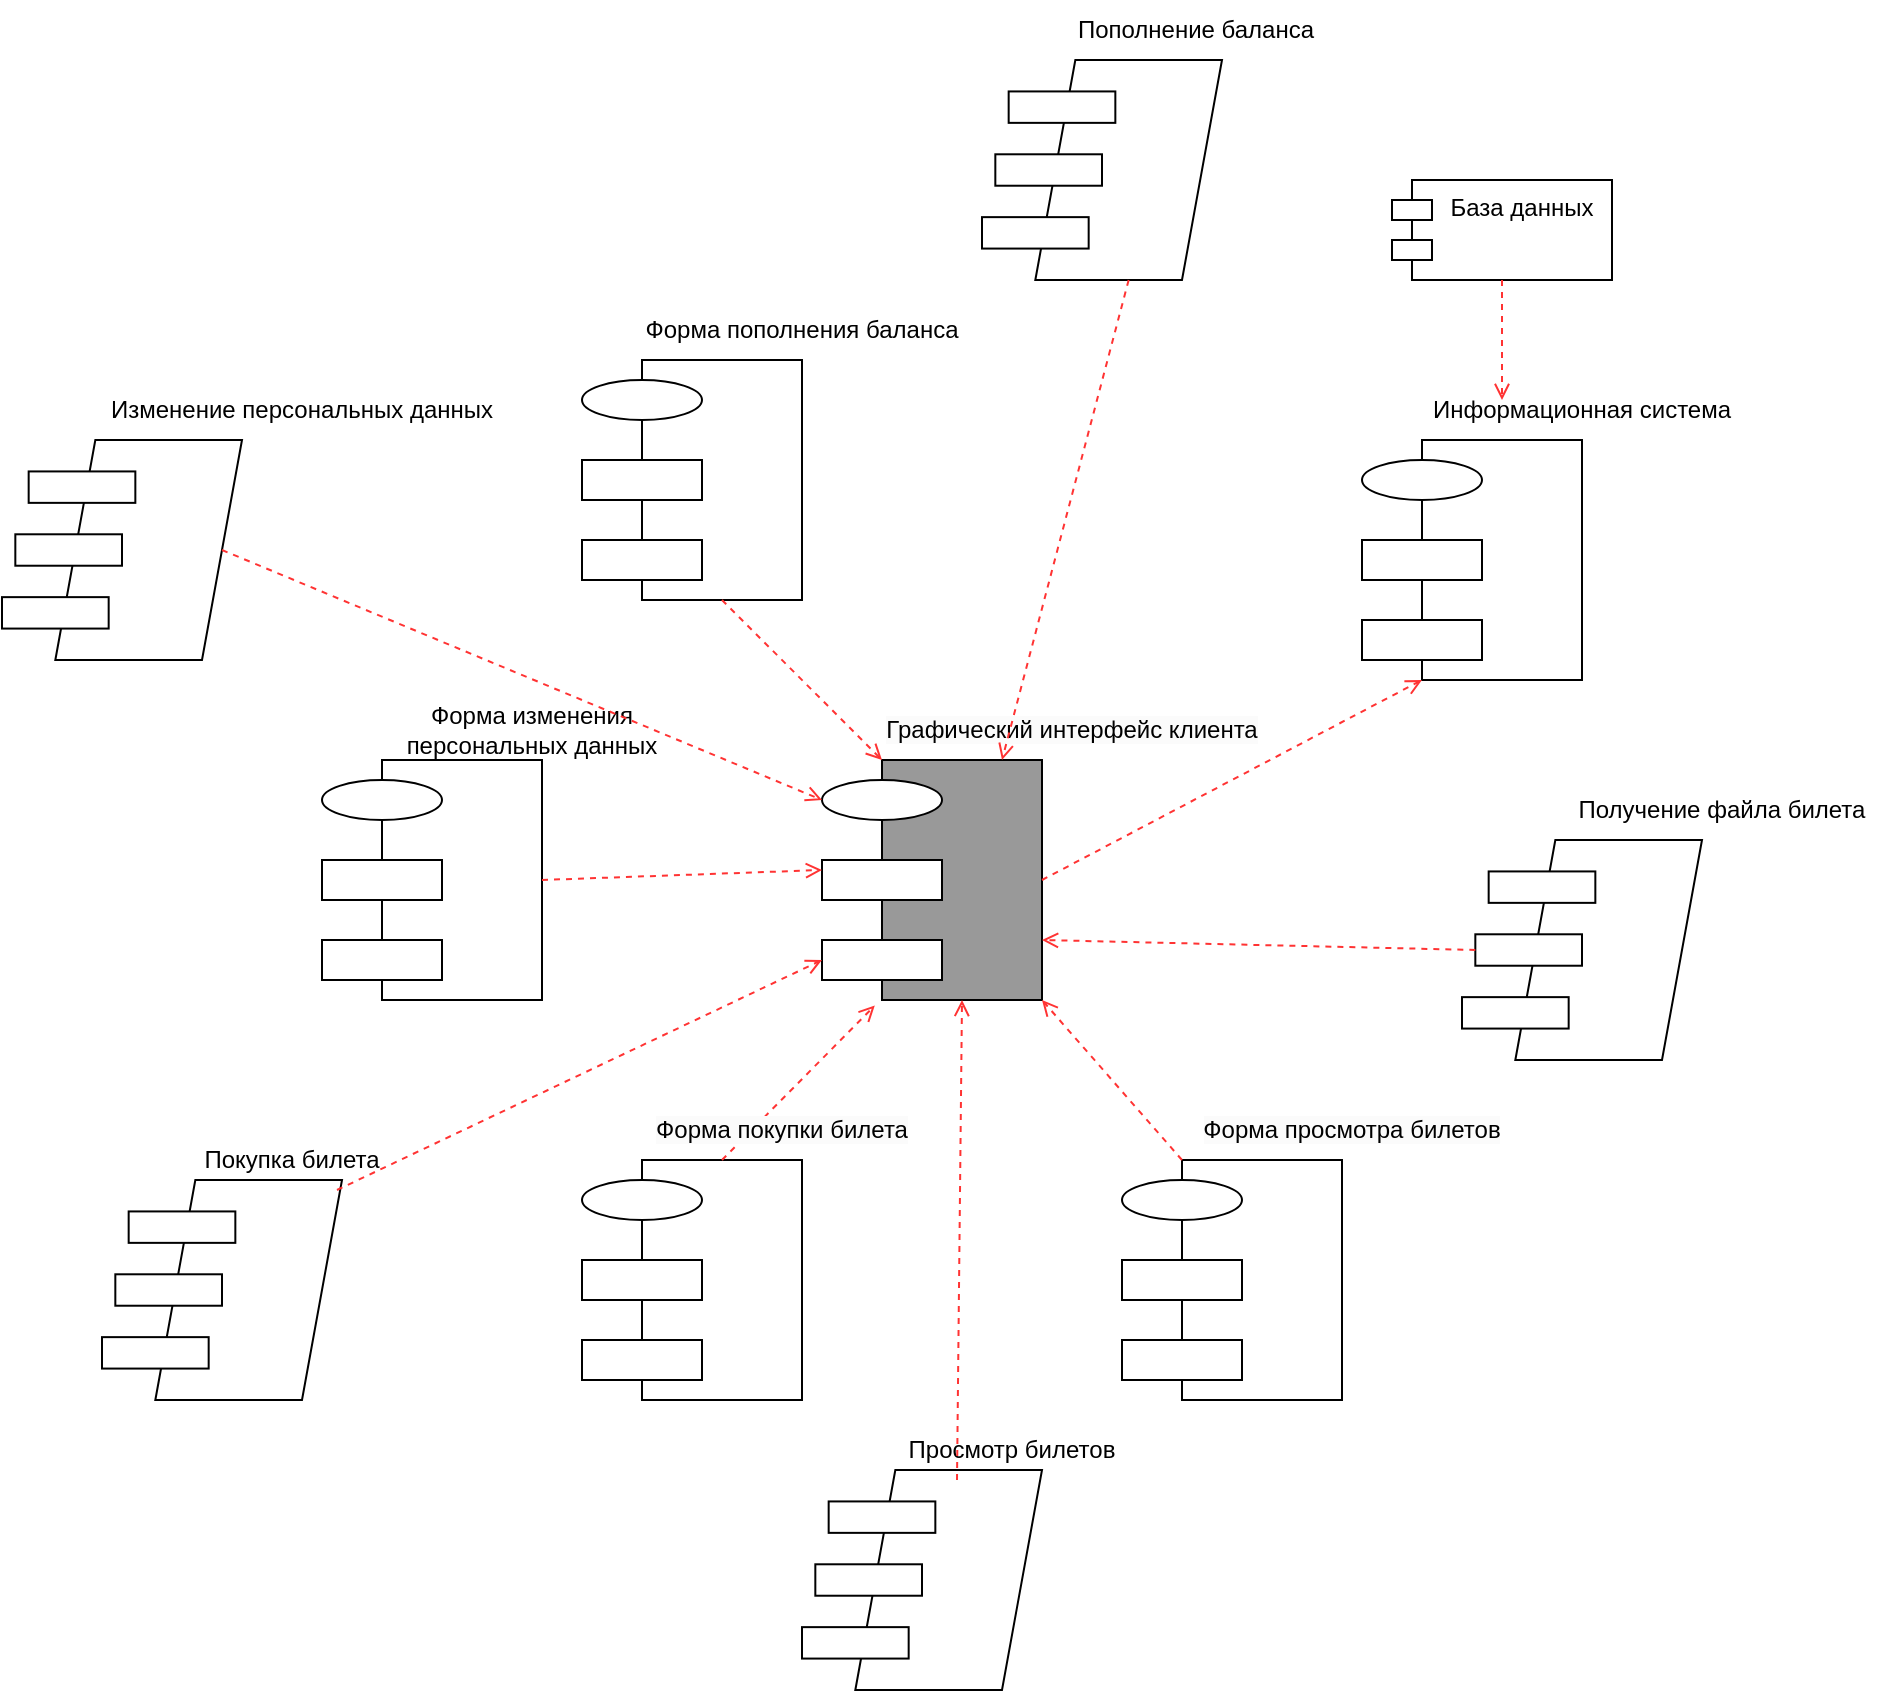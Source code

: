 <mxfile version="21.5.0" type="device">
  <diagram name="Страница 1" id="DnB3ECCsYAFyD7lBGwO7">
    <mxGraphModel dx="1873" dy="879" grid="1" gridSize="10" guides="1" tooltips="1" connect="1" arrows="1" fold="1" page="1" pageScale="1" pageWidth="827" pageHeight="1169" math="0" shadow="0">
      <root>
        <mxCell id="0" />
        <mxCell id="1" parent="0" />
        <mxCell id="ZuriIo2AjMGvqkW_SuE_-2" value="&lt;span style=&quot;color: rgb(0, 0, 0); font-family: Helvetica; font-size: 12px; font-style: normal; font-variant-ligatures: normal; font-variant-caps: normal; font-weight: 400; letter-spacing: normal; orphans: 2; text-indent: 0px; text-transform: none; widows: 2; word-spacing: 0px; -webkit-text-stroke-width: 0px; background-color: rgb(251, 251, 251); text-decoration-thickness: initial; text-decoration-style: initial; text-decoration-color: initial; float: none; display: inline !important;&quot;&gt;Графический интерфейс клиента&lt;/span&gt;" style="text;html=1;strokeColor=none;fillColor=none;align=center;verticalAlign=middle;whiteSpace=wrap;rounded=0;" parent="1" vertex="1">
          <mxGeometry x="200" y="370" width="190" height="30" as="geometry" />
        </mxCell>
        <mxCell id="ZuriIo2AjMGvqkW_SuE_-7" value="" style="group" parent="1" vertex="1" connectable="0">
          <mxGeometry x="170" y="400" width="110" height="120" as="geometry" />
        </mxCell>
        <mxCell id="ZuriIo2AjMGvqkW_SuE_-3" value="" style="rounded=0;whiteSpace=wrap;html=1;fillColor=#999999;" parent="ZuriIo2AjMGvqkW_SuE_-7" vertex="1">
          <mxGeometry x="30" width="80" height="120" as="geometry" />
        </mxCell>
        <mxCell id="ZuriIo2AjMGvqkW_SuE_-4" value="" style="ellipse;whiteSpace=wrap;html=1;" parent="ZuriIo2AjMGvqkW_SuE_-7" vertex="1">
          <mxGeometry y="10" width="60" height="20" as="geometry" />
        </mxCell>
        <mxCell id="ZuriIo2AjMGvqkW_SuE_-5" value="" style="rounded=0;whiteSpace=wrap;html=1;" parent="ZuriIo2AjMGvqkW_SuE_-7" vertex="1">
          <mxGeometry y="50" width="60" height="20" as="geometry" />
        </mxCell>
        <mxCell id="ZuriIo2AjMGvqkW_SuE_-6" value="" style="rounded=0;whiteSpace=wrap;html=1;" parent="ZuriIo2AjMGvqkW_SuE_-7" vertex="1">
          <mxGeometry y="90" width="60" height="20" as="geometry" />
        </mxCell>
        <mxCell id="ZuriIo2AjMGvqkW_SuE_-8" value="" style="group" parent="1" vertex="1" connectable="0">
          <mxGeometry x="440" y="240" width="110" height="120" as="geometry" />
        </mxCell>
        <mxCell id="ZuriIo2AjMGvqkW_SuE_-9" value="" style="rounded=0;whiteSpace=wrap;html=1;fillColor=#FFFFFF;" parent="ZuriIo2AjMGvqkW_SuE_-8" vertex="1">
          <mxGeometry x="30" width="80" height="120" as="geometry" />
        </mxCell>
        <mxCell id="ZuriIo2AjMGvqkW_SuE_-10" value="" style="ellipse;whiteSpace=wrap;html=1;" parent="ZuriIo2AjMGvqkW_SuE_-8" vertex="1">
          <mxGeometry y="10" width="60" height="20" as="geometry" />
        </mxCell>
        <mxCell id="ZuriIo2AjMGvqkW_SuE_-11" value="" style="rounded=0;whiteSpace=wrap;html=1;" parent="ZuriIo2AjMGvqkW_SuE_-8" vertex="1">
          <mxGeometry y="50" width="60" height="20" as="geometry" />
        </mxCell>
        <mxCell id="ZuriIo2AjMGvqkW_SuE_-12" value="" style="rounded=0;whiteSpace=wrap;html=1;" parent="ZuriIo2AjMGvqkW_SuE_-8" vertex="1">
          <mxGeometry y="90" width="60" height="20" as="geometry" />
        </mxCell>
        <mxCell id="ZuriIo2AjMGvqkW_SuE_-13" value="" style="endArrow=open;html=1;rounded=0;entryX=0;entryY=1;entryDx=0;entryDy=0;exitX=1;exitY=0.5;exitDx=0;exitDy=0;endFill=0;dashed=1;strokeColor=#FF3333;" parent="1" source="ZuriIo2AjMGvqkW_SuE_-3" target="ZuriIo2AjMGvqkW_SuE_-9" edge="1">
          <mxGeometry width="50" height="50" relative="1" as="geometry">
            <mxPoint x="390" y="540" as="sourcePoint" />
            <mxPoint x="440" y="490" as="targetPoint" />
          </mxGeometry>
        </mxCell>
        <mxCell id="ZuriIo2AjMGvqkW_SuE_-14" value="Информационная система" style="text;html=1;strokeColor=none;fillColor=none;align=center;verticalAlign=middle;whiteSpace=wrap;rounded=0;" parent="1" vertex="1">
          <mxGeometry x="470" y="210" width="160" height="30" as="geometry" />
        </mxCell>
        <mxCell id="ZuriIo2AjMGvqkW_SuE_-15" value="База данных" style="shape=module;align=left;spacingLeft=20;align=center;verticalAlign=top;whiteSpace=wrap;html=1;" parent="1" vertex="1">
          <mxGeometry x="455" y="110" width="110" height="50" as="geometry" />
        </mxCell>
        <mxCell id="ZuriIo2AjMGvqkW_SuE_-16" value="" style="endArrow=open;html=1;rounded=0;exitX=0.5;exitY=1;exitDx=0;exitDy=0;endFill=0;dashed=1;strokeColor=#FF3333;" parent="1" source="ZuriIo2AjMGvqkW_SuE_-15" edge="1">
          <mxGeometry width="50" height="50" relative="1" as="geometry">
            <mxPoint x="290" y="470" as="sourcePoint" />
            <mxPoint x="510" y="220" as="targetPoint" />
          </mxGeometry>
        </mxCell>
        <mxCell id="ZuriIo2AjMGvqkW_SuE_-23" value="" style="group" parent="1" vertex="1" connectable="0">
          <mxGeometry x="50" y="600" width="110" height="120" as="geometry" />
        </mxCell>
        <mxCell id="ZuriIo2AjMGvqkW_SuE_-24" value="" style="rounded=0;whiteSpace=wrap;html=1;fillColor=#FFFFFF;" parent="ZuriIo2AjMGvqkW_SuE_-23" vertex="1">
          <mxGeometry x="30" width="80" height="120" as="geometry" />
        </mxCell>
        <mxCell id="ZuriIo2AjMGvqkW_SuE_-25" value="" style="ellipse;whiteSpace=wrap;html=1;" parent="ZuriIo2AjMGvqkW_SuE_-23" vertex="1">
          <mxGeometry y="10" width="60" height="20" as="geometry" />
        </mxCell>
        <mxCell id="ZuriIo2AjMGvqkW_SuE_-26" value="" style="rounded=0;whiteSpace=wrap;html=1;" parent="ZuriIo2AjMGvqkW_SuE_-23" vertex="1">
          <mxGeometry y="50" width="60" height="20" as="geometry" />
        </mxCell>
        <mxCell id="ZuriIo2AjMGvqkW_SuE_-27" value="" style="rounded=0;whiteSpace=wrap;html=1;" parent="ZuriIo2AjMGvqkW_SuE_-23" vertex="1">
          <mxGeometry y="90" width="60" height="20" as="geometry" />
        </mxCell>
        <mxCell id="ZuriIo2AjMGvqkW_SuE_-28" value="" style="endArrow=open;html=1;rounded=0;entryX=-0.045;entryY=1.023;entryDx=0;entryDy=0;exitX=0.5;exitY=0;exitDx=0;exitDy=0;endFill=0;dashed=1;strokeColor=#FF3333;entryPerimeter=0;" parent="1" source="ZuriIo2AjMGvqkW_SuE_-24" target="ZuriIo2AjMGvqkW_SuE_-3" edge="1">
          <mxGeometry width="50" height="50" relative="1" as="geometry">
            <mxPoint x="210" y="620" as="sourcePoint" />
            <mxPoint x="400" y="520" as="targetPoint" />
          </mxGeometry>
        </mxCell>
        <mxCell id="ZuriIo2AjMGvqkW_SuE_-29" value="&lt;span style=&quot;color: rgb(0, 0, 0); font-family: Helvetica; font-size: 12px; font-style: normal; font-variant-ligatures: normal; font-variant-caps: normal; font-weight: 400; letter-spacing: normal; orphans: 2; text-indent: 0px; text-transform: none; widows: 2; word-spacing: 0px; -webkit-text-stroke-width: 0px; background-color: rgb(251, 251, 251); text-decoration-thickness: initial; text-decoration-style: initial; text-decoration-color: initial; float: none; display: inline !important;&quot;&gt;Форма покупки билета&lt;/span&gt;" style="text;html=1;strokeColor=none;fillColor=none;align=center;verticalAlign=middle;whiteSpace=wrap;rounded=0;" parent="1" vertex="1">
          <mxGeometry x="80" y="570" width="140" height="30" as="geometry" />
        </mxCell>
        <mxCell id="ZuriIo2AjMGvqkW_SuE_-36" value="" style="group" parent="1" vertex="1" connectable="0">
          <mxGeometry x="320" y="600" width="110" height="120" as="geometry" />
        </mxCell>
        <mxCell id="ZuriIo2AjMGvqkW_SuE_-37" value="" style="rounded=0;whiteSpace=wrap;html=1;fillColor=#FFFFFF;" parent="ZuriIo2AjMGvqkW_SuE_-36" vertex="1">
          <mxGeometry x="30" width="80" height="120" as="geometry" />
        </mxCell>
        <mxCell id="ZuriIo2AjMGvqkW_SuE_-38" value="" style="ellipse;whiteSpace=wrap;html=1;" parent="ZuriIo2AjMGvqkW_SuE_-36" vertex="1">
          <mxGeometry y="10" width="60" height="20" as="geometry" />
        </mxCell>
        <mxCell id="ZuriIo2AjMGvqkW_SuE_-39" value="" style="rounded=0;whiteSpace=wrap;html=1;" parent="ZuriIo2AjMGvqkW_SuE_-36" vertex="1">
          <mxGeometry y="50" width="60" height="20" as="geometry" />
        </mxCell>
        <mxCell id="ZuriIo2AjMGvqkW_SuE_-40" value="" style="rounded=0;whiteSpace=wrap;html=1;" parent="ZuriIo2AjMGvqkW_SuE_-36" vertex="1">
          <mxGeometry y="90" width="60" height="20" as="geometry" />
        </mxCell>
        <mxCell id="ZuriIo2AjMGvqkW_SuE_-41" value="&lt;span style=&quot;color: rgb(0, 0, 0); font-family: Helvetica; font-size: 12px; font-style: normal; font-variant-ligatures: normal; font-variant-caps: normal; font-weight: 400; letter-spacing: normal; orphans: 2; text-indent: 0px; text-transform: none; widows: 2; word-spacing: 0px; -webkit-text-stroke-width: 0px; background-color: rgb(251, 251, 251); text-decoration-thickness: initial; text-decoration-style: initial; text-decoration-color: initial; float: none; display: inline !important;&quot;&gt;Форма просмотра билетов&lt;/span&gt;" style="text;html=1;strokeColor=none;fillColor=none;align=center;verticalAlign=middle;whiteSpace=wrap;rounded=0;" parent="1" vertex="1">
          <mxGeometry x="350" y="570" width="170" height="30" as="geometry" />
        </mxCell>
        <mxCell id="ZuriIo2AjMGvqkW_SuE_-42" value="" style="endArrow=open;html=1;rounded=0;entryX=1;entryY=1;entryDx=0;entryDy=0;exitX=0;exitY=1;exitDx=0;exitDy=0;endFill=0;dashed=1;strokeColor=#FF3333;" parent="1" source="ZuriIo2AjMGvqkW_SuE_-41" target="ZuriIo2AjMGvqkW_SuE_-3" edge="1">
          <mxGeometry width="50" height="50" relative="1" as="geometry">
            <mxPoint x="130" y="610" as="sourcePoint" />
            <mxPoint x="206" y="533" as="targetPoint" />
          </mxGeometry>
        </mxCell>
        <mxCell id="ZuriIo2AjMGvqkW_SuE_-44" value="" style="group" parent="1" vertex="1" connectable="0">
          <mxGeometry x="50" y="200" width="110" height="120" as="geometry" />
        </mxCell>
        <mxCell id="ZuriIo2AjMGvqkW_SuE_-45" value="" style="rounded=0;whiteSpace=wrap;html=1;fillColor=#FFFFFF;" parent="ZuriIo2AjMGvqkW_SuE_-44" vertex="1">
          <mxGeometry x="30" width="80" height="120" as="geometry" />
        </mxCell>
        <mxCell id="ZuriIo2AjMGvqkW_SuE_-46" value="" style="ellipse;whiteSpace=wrap;html=1;" parent="ZuriIo2AjMGvqkW_SuE_-44" vertex="1">
          <mxGeometry y="10" width="60" height="20" as="geometry" />
        </mxCell>
        <mxCell id="ZuriIo2AjMGvqkW_SuE_-47" value="" style="rounded=0;whiteSpace=wrap;html=1;" parent="ZuriIo2AjMGvqkW_SuE_-44" vertex="1">
          <mxGeometry y="50" width="60" height="20" as="geometry" />
        </mxCell>
        <mxCell id="ZuriIo2AjMGvqkW_SuE_-48" value="" style="rounded=0;whiteSpace=wrap;html=1;" parent="ZuriIo2AjMGvqkW_SuE_-44" vertex="1">
          <mxGeometry y="90" width="60" height="20" as="geometry" />
        </mxCell>
        <mxCell id="ZuriIo2AjMGvqkW_SuE_-49" value="" style="endArrow=open;html=1;rounded=0;entryX=0;entryY=1;entryDx=0;entryDy=0;exitX=0.5;exitY=1;exitDx=0;exitDy=0;endFill=0;dashed=1;strokeColor=#FF3333;" parent="1" source="ZuriIo2AjMGvqkW_SuE_-45" target="ZuriIo2AjMGvqkW_SuE_-2" edge="1">
          <mxGeometry width="50" height="50" relative="1" as="geometry">
            <mxPoint x="290" y="470" as="sourcePoint" />
            <mxPoint x="480" y="370" as="targetPoint" />
          </mxGeometry>
        </mxCell>
        <mxCell id="ZuriIo2AjMGvqkW_SuE_-50" value="Форма пополнения баланса" style="text;html=1;strokeColor=none;fillColor=none;align=center;verticalAlign=middle;whiteSpace=wrap;rounded=0;" parent="1" vertex="1">
          <mxGeometry x="80" y="170" width="160" height="30" as="geometry" />
        </mxCell>
        <mxCell id="ZuriIo2AjMGvqkW_SuE_-51" value="" style="group" parent="1" vertex="1" connectable="0">
          <mxGeometry x="-80" y="400" width="110" height="120" as="geometry" />
        </mxCell>
        <mxCell id="ZuriIo2AjMGvqkW_SuE_-52" value="" style="rounded=0;whiteSpace=wrap;html=1;fillColor=#FFFFFF;" parent="ZuriIo2AjMGvqkW_SuE_-51" vertex="1">
          <mxGeometry x="30" width="80" height="120" as="geometry" />
        </mxCell>
        <mxCell id="ZuriIo2AjMGvqkW_SuE_-53" value="" style="ellipse;whiteSpace=wrap;html=1;" parent="ZuriIo2AjMGvqkW_SuE_-51" vertex="1">
          <mxGeometry y="10" width="60" height="20" as="geometry" />
        </mxCell>
        <mxCell id="ZuriIo2AjMGvqkW_SuE_-54" value="" style="rounded=0;whiteSpace=wrap;html=1;" parent="ZuriIo2AjMGvqkW_SuE_-51" vertex="1">
          <mxGeometry y="50" width="60" height="20" as="geometry" />
        </mxCell>
        <mxCell id="ZuriIo2AjMGvqkW_SuE_-55" value="" style="rounded=0;whiteSpace=wrap;html=1;" parent="ZuriIo2AjMGvqkW_SuE_-51" vertex="1">
          <mxGeometry y="90" width="60" height="20" as="geometry" />
        </mxCell>
        <mxCell id="ZuriIo2AjMGvqkW_SuE_-56" value="Форма изменения персональных данных" style="text;html=1;strokeColor=none;fillColor=none;align=center;verticalAlign=middle;whiteSpace=wrap;rounded=0;" parent="1" vertex="1">
          <mxGeometry x="-50" y="370" width="150" height="30" as="geometry" />
        </mxCell>
        <mxCell id="ZuriIo2AjMGvqkW_SuE_-57" value="" style="endArrow=open;html=1;rounded=0;entryX=0;entryY=0.25;entryDx=0;entryDy=0;exitX=1;exitY=0.5;exitDx=0;exitDy=0;endFill=0;dashed=1;strokeColor=#FF3333;" parent="1" source="ZuriIo2AjMGvqkW_SuE_-52" target="ZuriIo2AjMGvqkW_SuE_-5" edge="1">
          <mxGeometry width="50" height="50" relative="1" as="geometry">
            <mxPoint x="130" y="330" as="sourcePoint" />
            <mxPoint x="210" y="410" as="targetPoint" />
          </mxGeometry>
        </mxCell>
        <mxCell id="ZuriIo2AjMGvqkW_SuE_-62" value="" style="group" parent="1" vertex="1" connectable="0">
          <mxGeometry x="-190" y="610" width="120" height="110" as="geometry" />
        </mxCell>
        <mxCell id="ZuriIo2AjMGvqkW_SuE_-58" value="" style="shape=parallelogram;perimeter=parallelogramPerimeter;whiteSpace=wrap;html=1;fixedSize=1;" parent="ZuriIo2AjMGvqkW_SuE_-62" vertex="1">
          <mxGeometry x="26.667" width="93.333" height="110" as="geometry" />
        </mxCell>
        <mxCell id="ZuriIo2AjMGvqkW_SuE_-59" value="" style="rounded=0;whiteSpace=wrap;html=1;" parent="ZuriIo2AjMGvqkW_SuE_-62" vertex="1">
          <mxGeometry x="13.333" y="15.714" width="53.333" height="15.714" as="geometry" />
        </mxCell>
        <mxCell id="ZuriIo2AjMGvqkW_SuE_-60" value="" style="rounded=0;whiteSpace=wrap;html=1;" parent="ZuriIo2AjMGvqkW_SuE_-62" vertex="1">
          <mxGeometry x="6.667" y="47.143" width="53.333" height="15.714" as="geometry" />
        </mxCell>
        <mxCell id="ZuriIo2AjMGvqkW_SuE_-61" value="" style="rounded=0;whiteSpace=wrap;html=1;" parent="ZuriIo2AjMGvqkW_SuE_-62" vertex="1">
          <mxGeometry y="78.571" width="53.333" height="15.714" as="geometry" />
        </mxCell>
        <mxCell id="ZuriIo2AjMGvqkW_SuE_-63" value="Покупка билета" style="text;html=1;strokeColor=none;fillColor=none;align=center;verticalAlign=middle;whiteSpace=wrap;rounded=0;" parent="1" vertex="1">
          <mxGeometry x="-140" y="585" width="90" height="30" as="geometry" />
        </mxCell>
        <mxCell id="ZuriIo2AjMGvqkW_SuE_-65" value="" style="endArrow=open;html=1;rounded=0;entryX=0;entryY=0.5;entryDx=0;entryDy=0;exitX=0.75;exitY=1;exitDx=0;exitDy=0;endFill=0;dashed=1;strokeColor=#FF3333;" parent="1" source="ZuriIo2AjMGvqkW_SuE_-63" target="ZuriIo2AjMGvqkW_SuE_-6" edge="1">
          <mxGeometry width="50" height="50" relative="1" as="geometry">
            <mxPoint x="130" y="610" as="sourcePoint" />
            <mxPoint x="206" y="533" as="targetPoint" />
          </mxGeometry>
        </mxCell>
        <mxCell id="ZuriIo2AjMGvqkW_SuE_-66" value="" style="group" parent="1" vertex="1" connectable="0">
          <mxGeometry x="-240" y="240" width="120" height="110" as="geometry" />
        </mxCell>
        <mxCell id="ZuriIo2AjMGvqkW_SuE_-67" value="" style="shape=parallelogram;perimeter=parallelogramPerimeter;whiteSpace=wrap;html=1;fixedSize=1;" parent="ZuriIo2AjMGvqkW_SuE_-66" vertex="1">
          <mxGeometry x="26.667" width="93.333" height="110" as="geometry" />
        </mxCell>
        <mxCell id="ZuriIo2AjMGvqkW_SuE_-68" value="" style="rounded=0;whiteSpace=wrap;html=1;" parent="ZuriIo2AjMGvqkW_SuE_-66" vertex="1">
          <mxGeometry x="13.333" y="15.714" width="53.333" height="15.714" as="geometry" />
        </mxCell>
        <mxCell id="ZuriIo2AjMGvqkW_SuE_-69" value="" style="rounded=0;whiteSpace=wrap;html=1;" parent="ZuriIo2AjMGvqkW_SuE_-66" vertex="1">
          <mxGeometry x="6.667" y="47.143" width="53.333" height="15.714" as="geometry" />
        </mxCell>
        <mxCell id="ZuriIo2AjMGvqkW_SuE_-70" value="" style="rounded=0;whiteSpace=wrap;html=1;" parent="ZuriIo2AjMGvqkW_SuE_-66" vertex="1">
          <mxGeometry y="78.571" width="53.333" height="15.714" as="geometry" />
        </mxCell>
        <mxCell id="ZuriIo2AjMGvqkW_SuE_-71" value="Изменение персональных данных" style="text;html=1;strokeColor=none;fillColor=none;align=center;verticalAlign=middle;whiteSpace=wrap;rounded=0;" parent="1" vertex="1">
          <mxGeometry x="-190" y="210" width="200" height="30" as="geometry" />
        </mxCell>
        <mxCell id="ZuriIo2AjMGvqkW_SuE_-73" value="" style="endArrow=open;html=1;rounded=0;entryX=0;entryY=0.5;entryDx=0;entryDy=0;exitX=1;exitY=0.5;exitDx=0;exitDy=0;endFill=0;dashed=1;strokeColor=#FF3333;" parent="1" source="ZuriIo2AjMGvqkW_SuE_-67" target="ZuriIo2AjMGvqkW_SuE_-4" edge="1">
          <mxGeometry width="50" height="50" relative="1" as="geometry">
            <mxPoint x="40" y="470" as="sourcePoint" />
            <mxPoint x="180" y="465" as="targetPoint" />
          </mxGeometry>
        </mxCell>
        <mxCell id="ZuriIo2AjMGvqkW_SuE_-74" value="" style="group" parent="1" vertex="1" connectable="0">
          <mxGeometry x="250" y="50" width="120" height="110" as="geometry" />
        </mxCell>
        <mxCell id="ZuriIo2AjMGvqkW_SuE_-75" value="" style="shape=parallelogram;perimeter=parallelogramPerimeter;whiteSpace=wrap;html=1;fixedSize=1;" parent="ZuriIo2AjMGvqkW_SuE_-74" vertex="1">
          <mxGeometry x="26.667" width="93.333" height="110" as="geometry" />
        </mxCell>
        <mxCell id="ZuriIo2AjMGvqkW_SuE_-76" value="" style="rounded=0;whiteSpace=wrap;html=1;" parent="ZuriIo2AjMGvqkW_SuE_-74" vertex="1">
          <mxGeometry x="13.333" y="15.714" width="53.333" height="15.714" as="geometry" />
        </mxCell>
        <mxCell id="ZuriIo2AjMGvqkW_SuE_-77" value="" style="rounded=0;whiteSpace=wrap;html=1;" parent="ZuriIo2AjMGvqkW_SuE_-74" vertex="1">
          <mxGeometry x="6.667" y="47.143" width="53.333" height="15.714" as="geometry" />
        </mxCell>
        <mxCell id="ZuriIo2AjMGvqkW_SuE_-78" value="" style="rounded=0;whiteSpace=wrap;html=1;" parent="ZuriIo2AjMGvqkW_SuE_-74" vertex="1">
          <mxGeometry y="78.571" width="53.333" height="15.714" as="geometry" />
        </mxCell>
        <mxCell id="ZuriIo2AjMGvqkW_SuE_-79" value="Пополнение баланса" style="text;html=1;strokeColor=none;fillColor=none;align=center;verticalAlign=middle;whiteSpace=wrap;rounded=0;" parent="1" vertex="1">
          <mxGeometry x="294" y="20" width="126" height="30" as="geometry" />
        </mxCell>
        <mxCell id="ZuriIo2AjMGvqkW_SuE_-80" value="" style="endArrow=open;html=1;rounded=0;entryX=0.75;entryY=0;entryDx=0;entryDy=0;exitX=0.5;exitY=1;exitDx=0;exitDy=0;endFill=0;dashed=1;strokeColor=#FF3333;" parent="1" source="ZuriIo2AjMGvqkW_SuE_-75" target="ZuriIo2AjMGvqkW_SuE_-3" edge="1">
          <mxGeometry width="50" height="50" relative="1" as="geometry">
            <mxPoint x="130" y="330" as="sourcePoint" />
            <mxPoint x="210" y="410" as="targetPoint" />
          </mxGeometry>
        </mxCell>
        <mxCell id="ZuriIo2AjMGvqkW_SuE_-81" value="" style="group" parent="1" vertex="1" connectable="0">
          <mxGeometry x="490" y="440" width="120" height="110" as="geometry" />
        </mxCell>
        <mxCell id="ZuriIo2AjMGvqkW_SuE_-82" value="" style="shape=parallelogram;perimeter=parallelogramPerimeter;whiteSpace=wrap;html=1;fixedSize=1;" parent="ZuriIo2AjMGvqkW_SuE_-81" vertex="1">
          <mxGeometry x="26.667" width="93.333" height="110" as="geometry" />
        </mxCell>
        <mxCell id="ZuriIo2AjMGvqkW_SuE_-83" value="" style="rounded=0;whiteSpace=wrap;html=1;" parent="ZuriIo2AjMGvqkW_SuE_-81" vertex="1">
          <mxGeometry x="13.333" y="15.714" width="53.333" height="15.714" as="geometry" />
        </mxCell>
        <mxCell id="ZuriIo2AjMGvqkW_SuE_-84" value="" style="rounded=0;whiteSpace=wrap;html=1;" parent="ZuriIo2AjMGvqkW_SuE_-81" vertex="1">
          <mxGeometry x="6.667" y="47.143" width="53.333" height="15.714" as="geometry" />
        </mxCell>
        <mxCell id="ZuriIo2AjMGvqkW_SuE_-85" value="" style="rounded=0;whiteSpace=wrap;html=1;" parent="ZuriIo2AjMGvqkW_SuE_-81" vertex="1">
          <mxGeometry y="78.571" width="53.333" height="15.714" as="geometry" />
        </mxCell>
        <mxCell id="ZuriIo2AjMGvqkW_SuE_-86" value="Получение файла билета" style="text;html=1;strokeColor=none;fillColor=none;align=center;verticalAlign=middle;whiteSpace=wrap;rounded=0;" parent="1" vertex="1">
          <mxGeometry x="540" y="410" width="160" height="30" as="geometry" />
        </mxCell>
        <mxCell id="ZuriIo2AjMGvqkW_SuE_-87" value="" style="endArrow=open;html=1;rounded=0;entryX=1;entryY=0.75;entryDx=0;entryDy=0;endFill=0;dashed=1;strokeColor=#FF3333;exitX=0;exitY=0.5;exitDx=0;exitDy=0;" parent="1" source="ZuriIo2AjMGvqkW_SuE_-84" target="ZuriIo2AjMGvqkW_SuE_-3" edge="1">
          <mxGeometry width="50" height="50" relative="1" as="geometry">
            <mxPoint x="380" y="490" as="sourcePoint" />
            <mxPoint x="480" y="370" as="targetPoint" />
          </mxGeometry>
        </mxCell>
        <mxCell id="DZv2CByxRbzgqhlhZwsK-1" value="" style="group" vertex="1" connectable="0" parent="1">
          <mxGeometry x="160" y="755" width="120" height="110" as="geometry" />
        </mxCell>
        <mxCell id="DZv2CByxRbzgqhlhZwsK-2" value="" style="shape=parallelogram;perimeter=parallelogramPerimeter;whiteSpace=wrap;html=1;fixedSize=1;" vertex="1" parent="DZv2CByxRbzgqhlhZwsK-1">
          <mxGeometry x="26.667" width="93.333" height="110" as="geometry" />
        </mxCell>
        <mxCell id="DZv2CByxRbzgqhlhZwsK-3" value="" style="rounded=0;whiteSpace=wrap;html=1;" vertex="1" parent="DZv2CByxRbzgqhlhZwsK-1">
          <mxGeometry x="13.333" y="15.714" width="53.333" height="15.714" as="geometry" />
        </mxCell>
        <mxCell id="DZv2CByxRbzgqhlhZwsK-4" value="" style="rounded=0;whiteSpace=wrap;html=1;" vertex="1" parent="DZv2CByxRbzgqhlhZwsK-1">
          <mxGeometry x="6.667" y="47.143" width="53.333" height="15.714" as="geometry" />
        </mxCell>
        <mxCell id="DZv2CByxRbzgqhlhZwsK-5" value="" style="rounded=0;whiteSpace=wrap;html=1;" vertex="1" parent="DZv2CByxRbzgqhlhZwsK-1">
          <mxGeometry y="78.571" width="53.333" height="15.714" as="geometry" />
        </mxCell>
        <mxCell id="DZv2CByxRbzgqhlhZwsK-6" value="Просмотр билетов" style="text;html=1;strokeColor=none;fillColor=none;align=center;verticalAlign=middle;whiteSpace=wrap;rounded=0;" vertex="1" parent="1">
          <mxGeometry x="210" y="730" width="110" height="30" as="geometry" />
        </mxCell>
        <mxCell id="DZv2CByxRbzgqhlhZwsK-7" value="" style="endArrow=open;html=1;rounded=0;entryX=0.5;entryY=1;entryDx=0;entryDy=0;exitX=0.25;exitY=1;exitDx=0;exitDy=0;endFill=0;dashed=1;strokeColor=#FF3333;" edge="1" parent="1" source="DZv2CByxRbzgqhlhZwsK-6" target="ZuriIo2AjMGvqkW_SuE_-3">
          <mxGeometry width="50" height="50" relative="1" as="geometry">
            <mxPoint x="360" y="610" as="sourcePoint" />
            <mxPoint x="290" y="530" as="targetPoint" />
          </mxGeometry>
        </mxCell>
      </root>
    </mxGraphModel>
  </diagram>
</mxfile>
